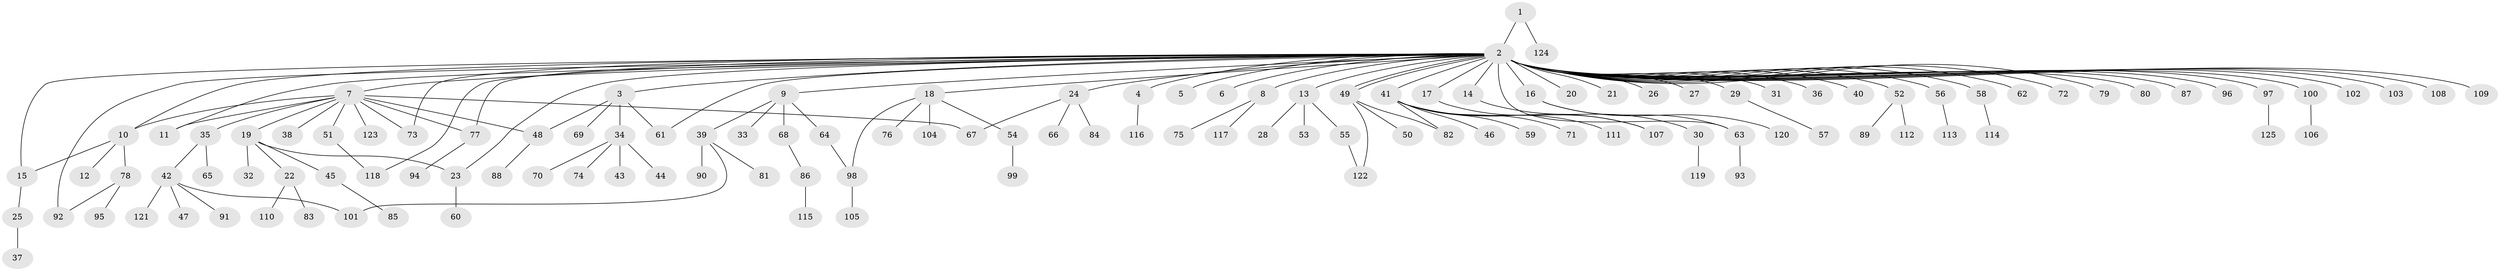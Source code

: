// Generated by graph-tools (version 1.1) at 2025/49/03/09/25 03:49:54]
// undirected, 125 vertices, 142 edges
graph export_dot {
graph [start="1"]
  node [color=gray90,style=filled];
  1;
  2;
  3;
  4;
  5;
  6;
  7;
  8;
  9;
  10;
  11;
  12;
  13;
  14;
  15;
  16;
  17;
  18;
  19;
  20;
  21;
  22;
  23;
  24;
  25;
  26;
  27;
  28;
  29;
  30;
  31;
  32;
  33;
  34;
  35;
  36;
  37;
  38;
  39;
  40;
  41;
  42;
  43;
  44;
  45;
  46;
  47;
  48;
  49;
  50;
  51;
  52;
  53;
  54;
  55;
  56;
  57;
  58;
  59;
  60;
  61;
  62;
  63;
  64;
  65;
  66;
  67;
  68;
  69;
  70;
  71;
  72;
  73;
  74;
  75;
  76;
  77;
  78;
  79;
  80;
  81;
  82;
  83;
  84;
  85;
  86;
  87;
  88;
  89;
  90;
  91;
  92;
  93;
  94;
  95;
  96;
  97;
  98;
  99;
  100;
  101;
  102;
  103;
  104;
  105;
  106;
  107;
  108;
  109;
  110;
  111;
  112;
  113;
  114;
  115;
  116;
  117;
  118;
  119;
  120;
  121;
  122;
  123;
  124;
  125;
  1 -- 2;
  1 -- 124;
  2 -- 3;
  2 -- 4;
  2 -- 5;
  2 -- 6;
  2 -- 7;
  2 -- 8;
  2 -- 9;
  2 -- 10;
  2 -- 11;
  2 -- 13;
  2 -- 14;
  2 -- 15;
  2 -- 16;
  2 -- 17;
  2 -- 18;
  2 -- 20;
  2 -- 21;
  2 -- 23;
  2 -- 24;
  2 -- 26;
  2 -- 27;
  2 -- 29;
  2 -- 31;
  2 -- 36;
  2 -- 40;
  2 -- 41;
  2 -- 49;
  2 -- 49;
  2 -- 52;
  2 -- 56;
  2 -- 58;
  2 -- 61;
  2 -- 62;
  2 -- 63;
  2 -- 72;
  2 -- 73;
  2 -- 77;
  2 -- 79;
  2 -- 80;
  2 -- 87;
  2 -- 92;
  2 -- 96;
  2 -- 97;
  2 -- 100;
  2 -- 102;
  2 -- 103;
  2 -- 108;
  2 -- 109;
  2 -- 118;
  3 -- 34;
  3 -- 48;
  3 -- 61;
  3 -- 69;
  4 -- 116;
  7 -- 10;
  7 -- 11;
  7 -- 19;
  7 -- 35;
  7 -- 38;
  7 -- 48;
  7 -- 51;
  7 -- 67;
  7 -- 73;
  7 -- 77;
  7 -- 123;
  8 -- 75;
  8 -- 117;
  9 -- 33;
  9 -- 39;
  9 -- 64;
  9 -- 68;
  10 -- 12;
  10 -- 15;
  10 -- 78;
  13 -- 28;
  13 -- 53;
  13 -- 55;
  14 -- 30;
  15 -- 25;
  16 -- 63;
  16 -- 120;
  17 -- 107;
  18 -- 54;
  18 -- 76;
  18 -- 98;
  18 -- 104;
  19 -- 22;
  19 -- 23;
  19 -- 32;
  19 -- 45;
  22 -- 83;
  22 -- 110;
  23 -- 60;
  24 -- 66;
  24 -- 67;
  24 -- 84;
  25 -- 37;
  29 -- 57;
  30 -- 119;
  34 -- 43;
  34 -- 44;
  34 -- 70;
  34 -- 74;
  35 -- 42;
  35 -- 65;
  39 -- 81;
  39 -- 90;
  39 -- 101;
  41 -- 46;
  41 -- 59;
  41 -- 71;
  41 -- 82;
  41 -- 107;
  41 -- 111;
  42 -- 47;
  42 -- 91;
  42 -- 101;
  42 -- 121;
  45 -- 85;
  48 -- 88;
  49 -- 50;
  49 -- 82;
  49 -- 122;
  51 -- 118;
  52 -- 89;
  52 -- 112;
  54 -- 99;
  55 -- 122;
  56 -- 113;
  58 -- 114;
  63 -- 93;
  64 -- 98;
  68 -- 86;
  77 -- 94;
  78 -- 92;
  78 -- 95;
  86 -- 115;
  97 -- 125;
  98 -- 105;
  100 -- 106;
}
